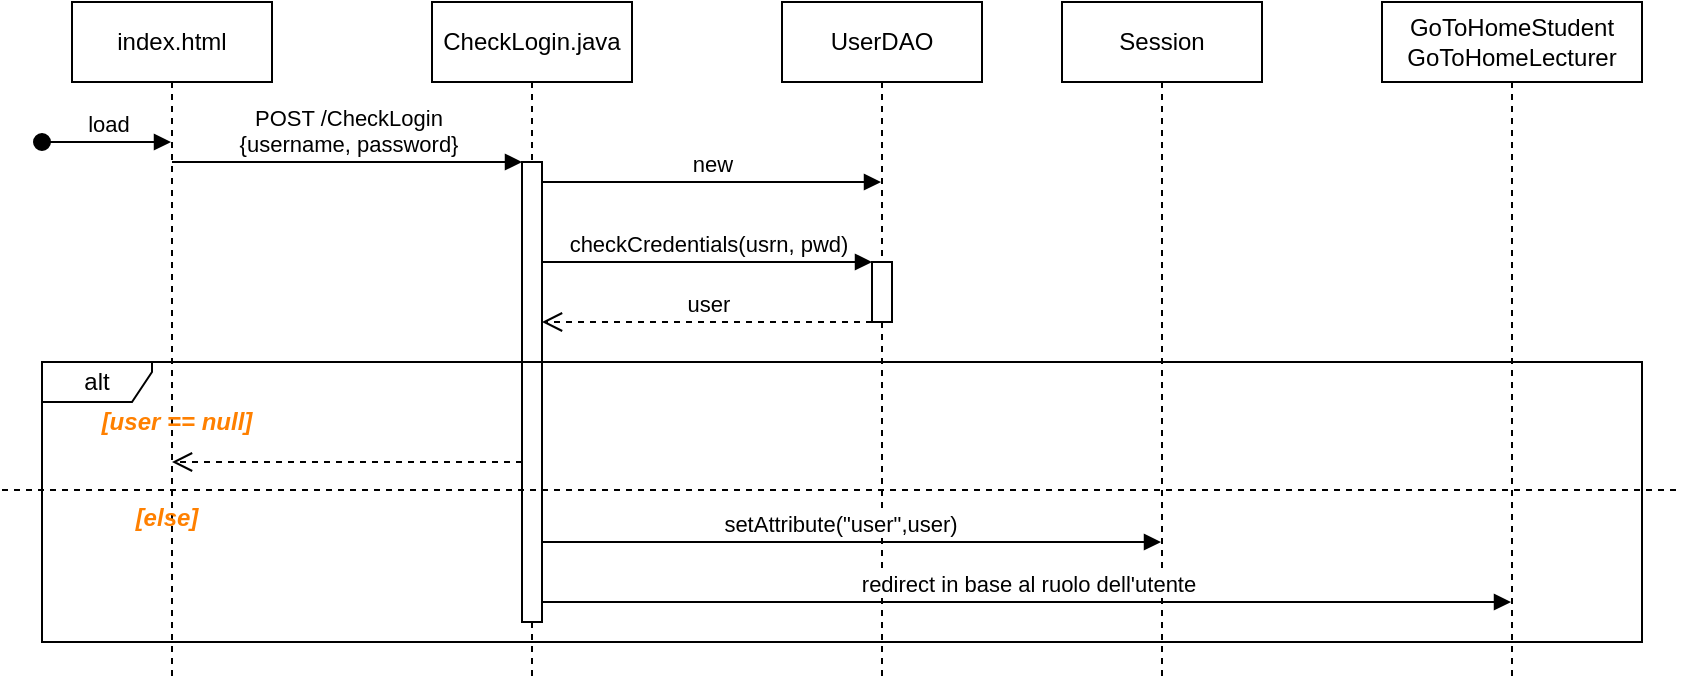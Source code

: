 <mxfile version="21.3.4" type="device">
  <diagram name="Page-1" id="2YBvvXClWsGukQMizWep">
    <mxGraphModel dx="472" dy="754" grid="1" gridSize="10" guides="1" tooltips="1" connect="1" arrows="1" fold="1" page="1" pageScale="1" pageWidth="850" pageHeight="1100" math="0" shadow="0">
      <root>
        <mxCell id="0" />
        <mxCell id="1" parent="0" />
        <mxCell id="aM9ryv3xv72pqoxQDRHE-1" value="index.html" style="shape=umlLifeline;perimeter=lifelinePerimeter;whiteSpace=wrap;html=1;container=0;dropTarget=0;collapsible=0;recursiveResize=0;outlineConnect=0;portConstraint=eastwest;newEdgeStyle={&quot;edgeStyle&quot;:&quot;elbowEdgeStyle&quot;,&quot;elbow&quot;:&quot;vertical&quot;,&quot;curved&quot;:0,&quot;rounded&quot;:0};" parent="1" vertex="1">
          <mxGeometry x="315" y="210" width="100" height="340" as="geometry" />
        </mxCell>
        <mxCell id="aM9ryv3xv72pqoxQDRHE-3" value="load" style="html=1;verticalAlign=bottom;startArrow=oval;endArrow=block;startSize=8;edgeStyle=elbowEdgeStyle;elbow=vertical;curved=0;rounded=0;" parent="aM9ryv3xv72pqoxQDRHE-1" target="aM9ryv3xv72pqoxQDRHE-1" edge="1">
          <mxGeometry relative="1" as="geometry">
            <mxPoint x="-15" y="70" as="sourcePoint" />
            <mxPoint x="45" y="70" as="targetPoint" />
          </mxGeometry>
        </mxCell>
        <mxCell id="aM9ryv3xv72pqoxQDRHE-5" value="CheckLogin.java" style="shape=umlLifeline;perimeter=lifelinePerimeter;whiteSpace=wrap;html=1;container=0;dropTarget=0;collapsible=0;recursiveResize=0;outlineConnect=0;portConstraint=eastwest;newEdgeStyle={&quot;edgeStyle&quot;:&quot;elbowEdgeStyle&quot;,&quot;elbow&quot;:&quot;vertical&quot;,&quot;curved&quot;:0,&quot;rounded&quot;:0};" parent="1" vertex="1">
          <mxGeometry x="495" y="210" width="100" height="340" as="geometry" />
        </mxCell>
        <mxCell id="aM9ryv3xv72pqoxQDRHE-6" value="" style="html=1;points=[];perimeter=orthogonalPerimeter;outlineConnect=0;targetShapes=umlLifeline;portConstraint=eastwest;newEdgeStyle={&quot;edgeStyle&quot;:&quot;elbowEdgeStyle&quot;,&quot;elbow&quot;:&quot;vertical&quot;,&quot;curved&quot;:0,&quot;rounded&quot;:0};" parent="aM9ryv3xv72pqoxQDRHE-5" vertex="1">
          <mxGeometry x="45" y="80" width="10" height="230" as="geometry" />
        </mxCell>
        <mxCell id="aM9ryv3xv72pqoxQDRHE-7" value="POST /CheckLogin&lt;br&gt;{username, password}" style="html=1;verticalAlign=bottom;endArrow=block;edgeStyle=elbowEdgeStyle;elbow=vertical;curved=0;rounded=0;" parent="1" source="aM9ryv3xv72pqoxQDRHE-1" target="aM9ryv3xv72pqoxQDRHE-6" edge="1">
          <mxGeometry relative="1" as="geometry">
            <mxPoint x="370" y="290" as="sourcePoint" />
            <Array as="points">
              <mxPoint x="455" y="290" />
            </Array>
          </mxGeometry>
        </mxCell>
        <mxCell id="jIyAzx8Ql4GT8TZf2zzC-1" value="UserDAO" style="shape=umlLifeline;perimeter=lifelinePerimeter;whiteSpace=wrap;html=1;container=0;dropTarget=0;collapsible=0;recursiveResize=0;outlineConnect=0;portConstraint=eastwest;newEdgeStyle={&quot;edgeStyle&quot;:&quot;elbowEdgeStyle&quot;,&quot;elbow&quot;:&quot;vertical&quot;,&quot;curved&quot;:0,&quot;rounded&quot;:0};" vertex="1" parent="1">
          <mxGeometry x="670" y="210" width="100" height="340" as="geometry" />
        </mxCell>
        <mxCell id="jIyAzx8Ql4GT8TZf2zzC-6" value="" style="html=1;points=[];perimeter=orthogonalPerimeter;outlineConnect=0;targetShapes=umlLifeline;portConstraint=eastwest;newEdgeStyle={&quot;edgeStyle&quot;:&quot;elbowEdgeStyle&quot;,&quot;elbow&quot;:&quot;vertical&quot;,&quot;curved&quot;:0,&quot;rounded&quot;:0};" vertex="1" parent="jIyAzx8Ql4GT8TZf2zzC-1">
          <mxGeometry x="45" y="130" width="10" height="30" as="geometry" />
        </mxCell>
        <mxCell id="jIyAzx8Ql4GT8TZf2zzC-3" value="new" style="html=1;verticalAlign=bottom;endArrow=block;edgeStyle=elbowEdgeStyle;elbow=vertical;curved=0;rounded=0;" edge="1" parent="1" source="aM9ryv3xv72pqoxQDRHE-6" target="jIyAzx8Ql4GT8TZf2zzC-1">
          <mxGeometry relative="1" as="geometry">
            <mxPoint x="550" y="310" as="sourcePoint" />
            <Array as="points">
              <mxPoint x="610" y="300" />
              <mxPoint x="590" y="310" />
              <mxPoint x="610" y="300" />
            </Array>
            <mxPoint x="670" y="370" as="targetPoint" />
          </mxGeometry>
        </mxCell>
        <mxCell id="jIyAzx8Ql4GT8TZf2zzC-4" value="Session" style="shape=umlLifeline;perimeter=lifelinePerimeter;whiteSpace=wrap;html=1;container=0;dropTarget=0;collapsible=0;recursiveResize=0;outlineConnect=0;portConstraint=eastwest;newEdgeStyle={&quot;edgeStyle&quot;:&quot;elbowEdgeStyle&quot;,&quot;elbow&quot;:&quot;vertical&quot;,&quot;curved&quot;:0,&quot;rounded&quot;:0};" vertex="1" parent="1">
          <mxGeometry x="810" y="210" width="100" height="340" as="geometry" />
        </mxCell>
        <mxCell id="jIyAzx8Ql4GT8TZf2zzC-5" value="checkCredentials(usrn, pwd)" style="html=1;verticalAlign=bottom;endArrow=block;edgeStyle=elbowEdgeStyle;elbow=vertical;curved=0;rounded=0;" edge="1" parent="1" target="jIyAzx8Ql4GT8TZf2zzC-6">
          <mxGeometry relative="1" as="geometry">
            <mxPoint x="550" y="340" as="sourcePoint" />
            <Array as="points">
              <mxPoint x="610" y="340" />
              <mxPoint x="590" y="350" />
              <mxPoint x="610" y="340" />
            </Array>
            <mxPoint x="700" y="340" as="targetPoint" />
          </mxGeometry>
        </mxCell>
        <mxCell id="jIyAzx8Ql4GT8TZf2zzC-7" value="user" style="html=1;verticalAlign=bottom;endArrow=open;dashed=1;endSize=8;edgeStyle=elbowEdgeStyle;elbow=vertical;curved=0;rounded=0;" edge="1" parent="1" source="jIyAzx8Ql4GT8TZf2zzC-6" target="aM9ryv3xv72pqoxQDRHE-6">
          <mxGeometry x="0.003" relative="1" as="geometry">
            <mxPoint x="550" y="370" as="targetPoint" />
            <Array as="points">
              <mxPoint x="700" y="370" />
              <mxPoint x="645" y="370" />
            </Array>
            <mxPoint x="720" y="370" as="sourcePoint" />
            <mxPoint as="offset" />
          </mxGeometry>
        </mxCell>
        <mxCell id="jIyAzx8Ql4GT8TZf2zzC-8" value="" style="html=1;verticalAlign=bottom;endArrow=open;dashed=1;endSize=8;edgeStyle=elbowEdgeStyle;elbow=vertical;curved=0;rounded=0;" edge="1" parent="1" source="aM9ryv3xv72pqoxQDRHE-6" target="aM9ryv3xv72pqoxQDRHE-1">
          <mxGeometry x="0.003" relative="1" as="geometry">
            <mxPoint x="370" y="390" as="targetPoint" />
            <Array as="points">
              <mxPoint x="500" y="440" />
              <mxPoint x="470" y="420" />
              <mxPoint x="430" y="430" />
              <mxPoint x="490" y="400" />
              <mxPoint x="520" y="390" />
              <mxPoint x="465" y="390" />
            </Array>
            <mxPoint x="535" y="390" as="sourcePoint" />
            <mxPoint as="offset" />
          </mxGeometry>
        </mxCell>
        <mxCell id="jIyAzx8Ql4GT8TZf2zzC-9" value="alt" style="shape=umlFrame;whiteSpace=wrap;html=1;pointerEvents=0;width=55;height=20;" vertex="1" parent="1">
          <mxGeometry x="300" y="390" width="800" height="140" as="geometry" />
        </mxCell>
        <mxCell id="jIyAzx8Ql4GT8TZf2zzC-10" value="[user == null]" style="text;html=1;strokeColor=none;fillColor=none;align=center;verticalAlign=middle;whiteSpace=wrap;rounded=0;fontStyle=3;fontColor=#FF8000;" vertex="1" parent="1">
          <mxGeometry x="320" y="410" width="95" height="20" as="geometry" />
        </mxCell>
        <mxCell id="jIyAzx8Ql4GT8TZf2zzC-12" value="" style="line;strokeWidth=1;fillColor=none;align=left;verticalAlign=middle;spacingTop=-1;spacingLeft=3;spacingRight=3;rotatable=0;labelPosition=right;points=[];portConstraint=eastwest;strokeColor=inherit;dashed=1;" vertex="1" parent="1">
          <mxGeometry x="280" y="450" width="840" height="8" as="geometry" />
        </mxCell>
        <mxCell id="jIyAzx8Ql4GT8TZf2zzC-14" value="[else]" style="text;html=1;align=center;verticalAlign=middle;whiteSpace=wrap;rounded=0;fontStyle=3;fontColor=#FF8000;" vertex="1" parent="1">
          <mxGeometry x="315" y="458" width="95" height="20" as="geometry" />
        </mxCell>
        <mxCell id="jIyAzx8Ql4GT8TZf2zzC-15" value="setAttribute(&quot;user&quot;,user)" style="html=1;verticalAlign=bottom;endArrow=block;edgeStyle=elbowEdgeStyle;elbow=vertical;curved=0;rounded=0;" edge="1" parent="1" target="jIyAzx8Ql4GT8TZf2zzC-4">
          <mxGeometry relative="1" as="geometry">
            <mxPoint x="550" y="467.5" as="sourcePoint" />
            <Array as="points">
              <mxPoint x="650" y="480" />
              <mxPoint x="610" y="467.5" />
              <mxPoint x="590" y="477.5" />
              <mxPoint x="610" y="467.5" />
            </Array>
            <mxPoint x="720" y="467.5" as="targetPoint" />
          </mxGeometry>
        </mxCell>
        <mxCell id="jIyAzx8Ql4GT8TZf2zzC-16" value="GoToHomeStudent&lt;br&gt;GoToHomeLecturer" style="shape=umlLifeline;perimeter=lifelinePerimeter;whiteSpace=wrap;html=1;container=0;dropTarget=0;collapsible=0;recursiveResize=0;outlineConnect=0;portConstraint=eastwest;newEdgeStyle={&quot;edgeStyle&quot;:&quot;elbowEdgeStyle&quot;,&quot;elbow&quot;:&quot;vertical&quot;,&quot;curved&quot;:0,&quot;rounded&quot;:0};" vertex="1" parent="1">
          <mxGeometry x="970" y="210" width="130" height="340" as="geometry" />
        </mxCell>
        <mxCell id="jIyAzx8Ql4GT8TZf2zzC-17" value="redirect in base al ruolo dell&#39;utente" style="html=1;verticalAlign=bottom;endArrow=block;edgeStyle=elbowEdgeStyle;elbow=vertical;curved=0;rounded=0;" edge="1" parent="1" source="aM9ryv3xv72pqoxQDRHE-6" target="jIyAzx8Ql4GT8TZf2zzC-16">
          <mxGeometry relative="1" as="geometry">
            <mxPoint x="650" y="680" as="sourcePoint" />
            <Array as="points">
              <mxPoint x="800" y="510" />
              <mxPoint x="1050" y="513" />
              <mxPoint x="625" y="500" />
              <mxPoint x="605" y="510" />
              <mxPoint x="625" y="500" />
            </Array>
            <mxPoint x="875" y="512.5" as="targetPoint" />
          </mxGeometry>
        </mxCell>
      </root>
    </mxGraphModel>
  </diagram>
</mxfile>
